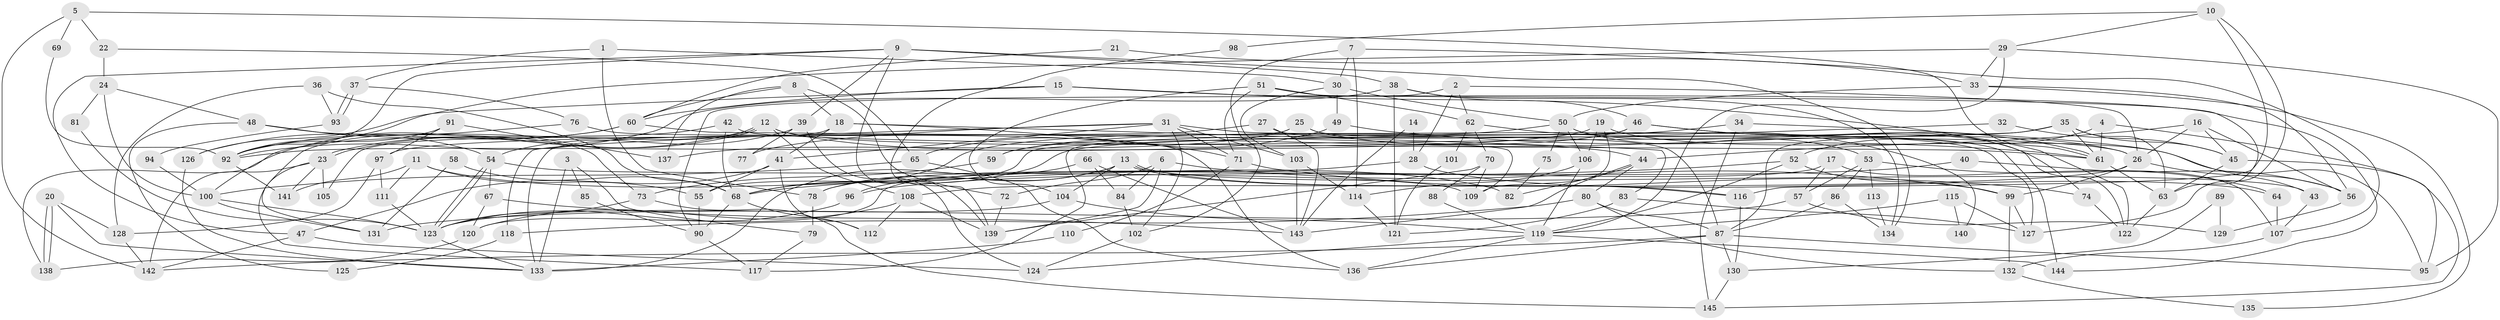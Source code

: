 // coarse degree distribution, {4: 0.1896551724137931, 6: 0.08620689655172414, 8: 0.1206896551724138, 7: 0.08620689655172414, 14: 0.017241379310344827, 15: 0.017241379310344827, 16: 0.017241379310344827, 9: 0.034482758620689655, 10: 0.06896551724137931, 5: 0.13793103448275862, 2: 0.08620689655172414, 3: 0.10344827586206896, 13: 0.017241379310344827, 11: 0.017241379310344827}
// Generated by graph-tools (version 1.1) at 2025/18/03/04/25 18:18:42]
// undirected, 145 vertices, 290 edges
graph export_dot {
graph [start="1"]
  node [color=gray90,style=filled];
  1;
  2;
  3;
  4;
  5;
  6;
  7;
  8;
  9;
  10;
  11;
  12;
  13;
  14;
  15;
  16;
  17;
  18;
  19;
  20;
  21;
  22;
  23;
  24;
  25;
  26;
  27;
  28;
  29;
  30;
  31;
  32;
  33;
  34;
  35;
  36;
  37;
  38;
  39;
  40;
  41;
  42;
  43;
  44;
  45;
  46;
  47;
  48;
  49;
  50;
  51;
  52;
  53;
  54;
  55;
  56;
  57;
  58;
  59;
  60;
  61;
  62;
  63;
  64;
  65;
  66;
  67;
  68;
  69;
  70;
  71;
  72;
  73;
  74;
  75;
  76;
  77;
  78;
  79;
  80;
  81;
  82;
  83;
  84;
  85;
  86;
  87;
  88;
  89;
  90;
  91;
  92;
  93;
  94;
  95;
  96;
  97;
  98;
  99;
  100;
  101;
  102;
  103;
  104;
  105;
  106;
  107;
  108;
  109;
  110;
  111;
  112;
  113;
  114;
  115;
  116;
  117;
  118;
  119;
  120;
  121;
  122;
  123;
  124;
  125;
  126;
  127;
  128;
  129;
  130;
  131;
  132;
  133;
  134;
  135;
  136;
  137;
  138;
  139;
  140;
  141;
  142;
  143;
  144;
  145;
  1 -- 30;
  1 -- 78;
  1 -- 37;
  2 -- 26;
  2 -- 90;
  2 -- 28;
  2 -- 62;
  3 -- 133;
  3 -- 79;
  3 -- 85;
  4 -- 61;
  4 -- 52;
  4 -- 95;
  5 -- 61;
  5 -- 22;
  5 -- 69;
  5 -- 142;
  6 -- 99;
  6 -- 72;
  6 -- 84;
  6 -- 139;
  7 -- 30;
  7 -- 114;
  7 -- 102;
  7 -- 107;
  8 -- 137;
  8 -- 18;
  8 -- 60;
  8 -- 72;
  9 -- 47;
  9 -- 92;
  9 -- 38;
  9 -- 39;
  9 -- 134;
  9 -- 139;
  10 -- 127;
  10 -- 29;
  10 -- 98;
  10 -- 116;
  11 -- 55;
  11 -- 141;
  11 -- 82;
  11 -- 111;
  12 -- 23;
  12 -- 23;
  12 -- 108;
  12 -- 26;
  12 -- 44;
  12 -- 131;
  13 -- 116;
  13 -- 116;
  13 -- 104;
  13 -- 43;
  13 -- 78;
  13 -- 96;
  14 -- 143;
  14 -- 28;
  15 -- 60;
  15 -- 74;
  15 -- 126;
  15 -- 144;
  16 -- 45;
  16 -- 44;
  16 -- 26;
  16 -- 56;
  17 -- 57;
  17 -- 120;
  17 -- 107;
  18 -- 71;
  18 -- 41;
  18 -- 83;
  18 -- 105;
  19 -- 106;
  19 -- 95;
  19 -- 92;
  19 -- 109;
  20 -- 133;
  20 -- 138;
  20 -- 138;
  20 -- 128;
  21 -- 33;
  21 -- 60;
  22 -- 24;
  22 -- 65;
  23 -- 142;
  23 -- 105;
  23 -- 117;
  23 -- 141;
  24 -- 100;
  24 -- 48;
  24 -- 81;
  25 -- 87;
  25 -- 26;
  25 -- 133;
  25 -- 137;
  26 -- 56;
  26 -- 99;
  26 -- 108;
  27 -- 144;
  27 -- 97;
  27 -- 143;
  28 -- 64;
  28 -- 78;
  29 -- 119;
  29 -- 92;
  29 -- 33;
  29 -- 95;
  30 -- 50;
  30 -- 49;
  30 -- 103;
  31 -- 102;
  31 -- 103;
  31 -- 41;
  31 -- 71;
  31 -- 77;
  31 -- 118;
  31 -- 127;
  32 -- 45;
  32 -- 55;
  33 -- 56;
  33 -- 50;
  33 -- 135;
  34 -- 43;
  34 -- 145;
  34 -- 59;
  35 -- 63;
  35 -- 87;
  35 -- 45;
  35 -- 61;
  35 -- 68;
  36 -- 128;
  36 -- 68;
  36 -- 93;
  37 -- 93;
  37 -- 93;
  37 -- 76;
  38 -- 92;
  38 -- 46;
  38 -- 121;
  38 -- 134;
  39 -- 54;
  39 -- 77;
  39 -- 124;
  40 -- 96;
  40 -- 56;
  41 -- 112;
  41 -- 47;
  41 -- 55;
  42 -- 61;
  42 -- 68;
  42 -- 138;
  43 -- 107;
  44 -- 80;
  44 -- 82;
  44 -- 143;
  45 -- 145;
  45 -- 63;
  46 -- 61;
  46 -- 59;
  46 -- 117;
  46 -- 122;
  47 -- 142;
  47 -- 124;
  48 -- 54;
  48 -- 73;
  48 -- 125;
  49 -- 61;
  49 -- 65;
  50 -- 106;
  50 -- 53;
  50 -- 68;
  50 -- 75;
  50 -- 122;
  51 -- 62;
  51 -- 63;
  51 -- 71;
  51 -- 104;
  52 -- 68;
  52 -- 119;
  52 -- 99;
  53 -- 86;
  53 -- 57;
  53 -- 64;
  53 -- 113;
  54 -- 67;
  54 -- 123;
  54 -- 123;
  54 -- 109;
  55 -- 90;
  56 -- 129;
  57 -- 131;
  57 -- 129;
  58 -- 68;
  58 -- 131;
  59 -- 73;
  60 -- 109;
  60 -- 92;
  60 -- 100;
  61 -- 63;
  62 -- 70;
  62 -- 101;
  62 -- 140;
  63 -- 122;
  64 -- 107;
  65 -- 100;
  65 -- 136;
  66 -- 143;
  66 -- 84;
  66 -- 133;
  67 -- 120;
  67 -- 143;
  68 -- 90;
  68 -- 112;
  69 -- 92;
  70 -- 139;
  70 -- 109;
  70 -- 88;
  71 -- 74;
  71 -- 110;
  72 -- 139;
  73 -- 123;
  73 -- 145;
  74 -- 122;
  75 -- 82;
  76 -- 126;
  76 -- 136;
  78 -- 79;
  79 -- 117;
  80 -- 132;
  80 -- 87;
  80 -- 118;
  81 -- 123;
  83 -- 127;
  83 -- 121;
  84 -- 102;
  85 -- 90;
  86 -- 134;
  86 -- 87;
  87 -- 136;
  87 -- 95;
  87 -- 130;
  87 -- 142;
  88 -- 119;
  89 -- 130;
  89 -- 129;
  90 -- 117;
  91 -- 97;
  91 -- 92;
  91 -- 137;
  92 -- 141;
  93 -- 94;
  94 -- 100;
  96 -- 123;
  97 -- 111;
  97 -- 128;
  98 -- 139;
  99 -- 127;
  99 -- 132;
  100 -- 123;
  100 -- 131;
  101 -- 121;
  102 -- 124;
  103 -- 143;
  103 -- 114;
  104 -- 123;
  104 -- 119;
  106 -- 114;
  106 -- 119;
  107 -- 132;
  108 -- 139;
  108 -- 112;
  108 -- 120;
  110 -- 133;
  111 -- 123;
  113 -- 134;
  114 -- 121;
  115 -- 127;
  115 -- 119;
  115 -- 140;
  116 -- 130;
  118 -- 125;
  119 -- 124;
  119 -- 136;
  119 -- 144;
  120 -- 138;
  123 -- 133;
  126 -- 133;
  128 -- 142;
  130 -- 145;
  132 -- 135;
}
